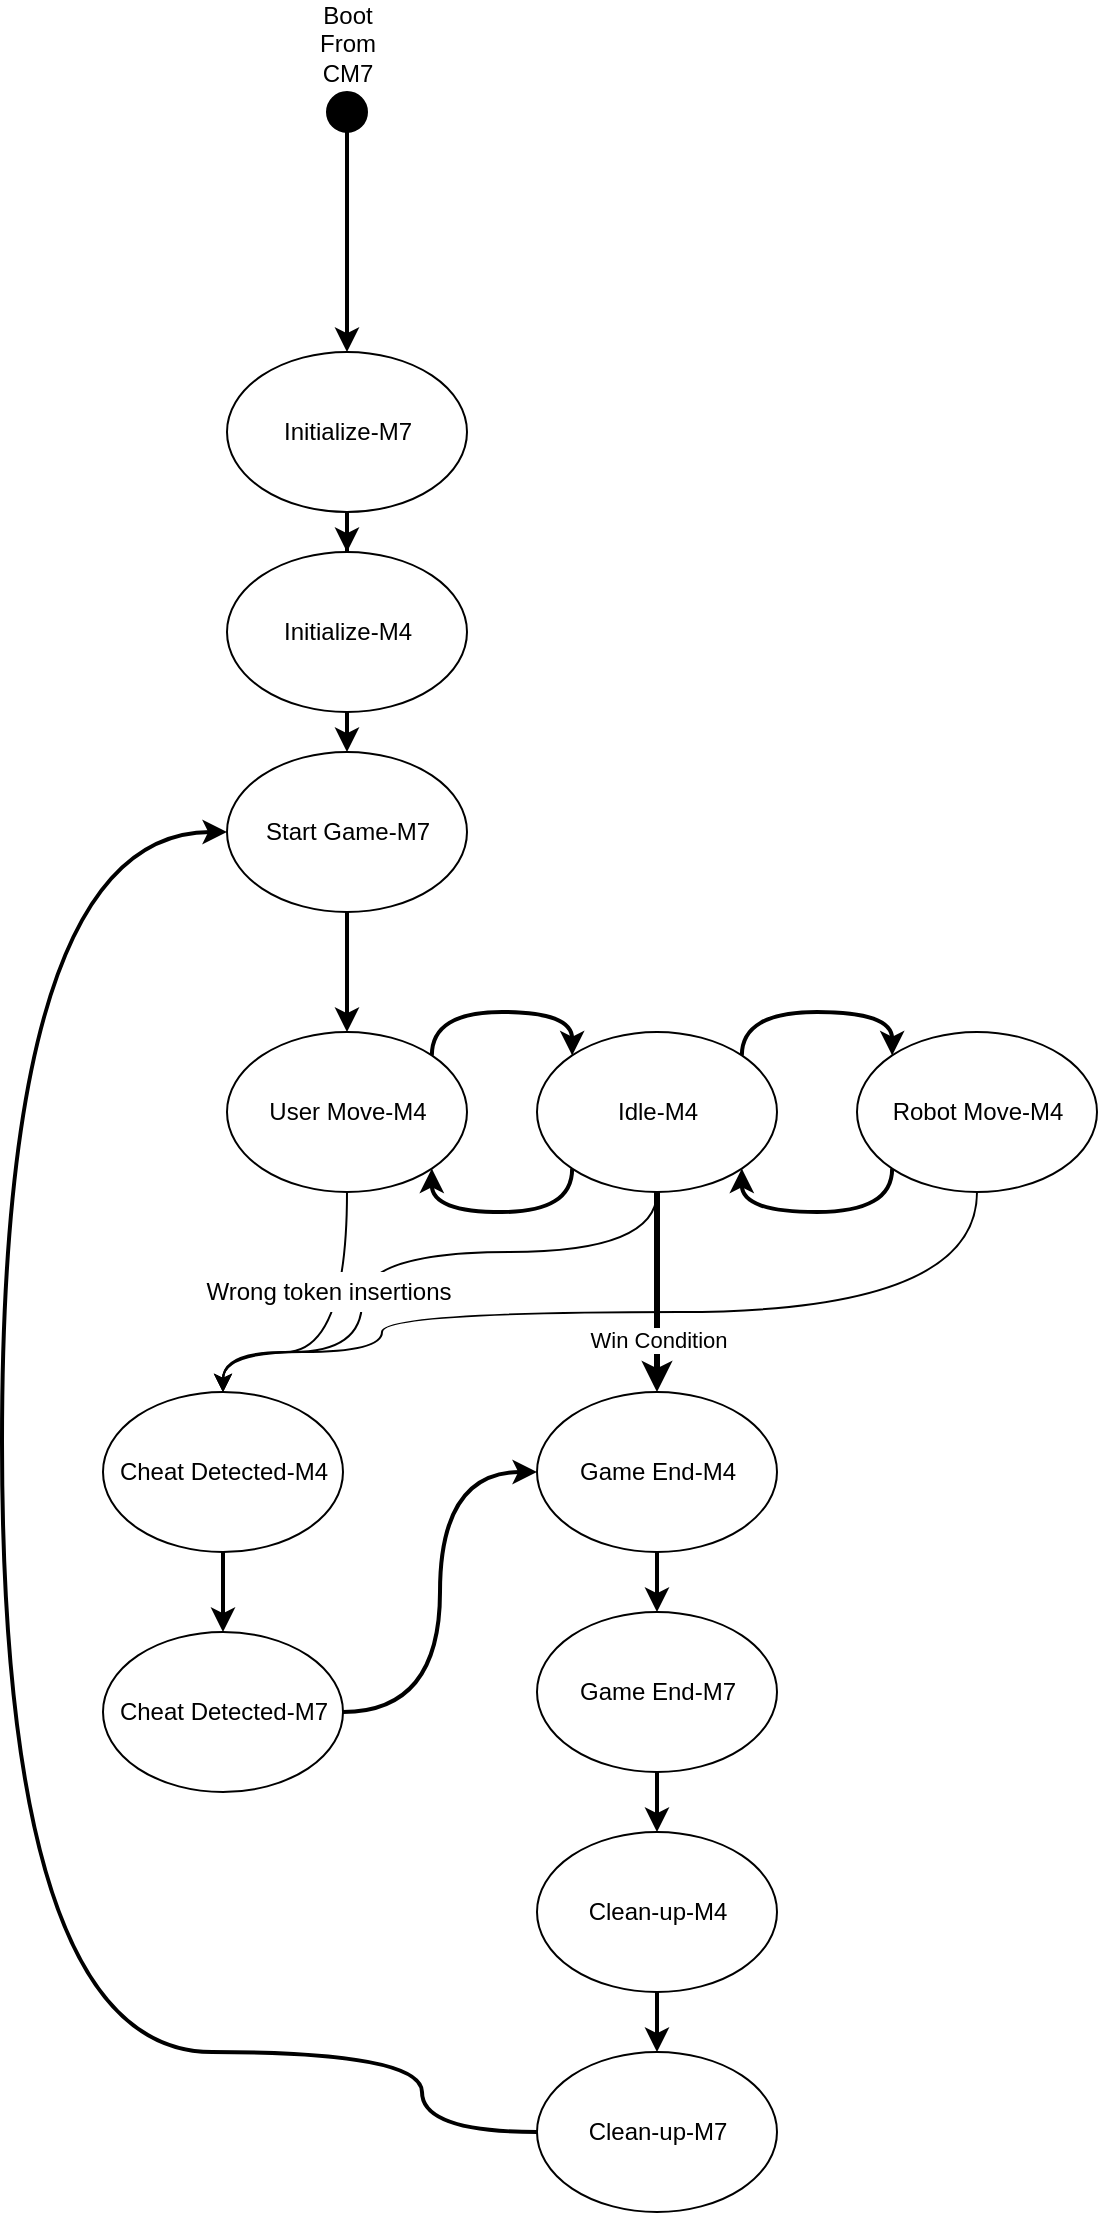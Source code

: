 <mxfile version="17.4.2" type="device"><diagram id="46IbsiD_016B_ftR7Nbg" name="combined high-level architecture"><mxGraphModel dx="1133" dy="1923" grid="1" gridSize="10" guides="1" tooltips="1" connect="1" arrows="1" fold="1" page="1" pageScale="1" pageWidth="827" pageHeight="1169" math="0" shadow="0"><root><mxCell id="0"/><mxCell id="1" parent="0"/><mxCell id="5eapew48GsPifD6KG6v_-2" style="edgeStyle=orthogonalEdgeStyle;rounded=0;orthogonalLoop=1;jettySize=auto;html=1;exitX=0.5;exitY=1;exitDx=0;exitDy=0;entryX=0.5;entryY=0;entryDx=0;entryDy=0;strokeWidth=2;" edge="1" parent="1" source="5eapew48GsPifD6KG6v_-3" target="5eapew48GsPifD6KG6v_-22"><mxGeometry relative="1" as="geometry"><mxPoint x="767.0" y="360" as="targetPoint"/></mxGeometry></mxCell><mxCell id="5eapew48GsPifD6KG6v_-3" value="Start Game-M7" style="ellipse;whiteSpace=wrap;html=1;" vertex="1" parent="1"><mxGeometry x="672.5" y="180" width="120" height="80" as="geometry"/></mxCell><mxCell id="5eapew48GsPifD6KG6v_-65" style="edgeStyle=orthogonalEdgeStyle;rounded=0;orthogonalLoop=1;jettySize=auto;html=1;entryX=0.5;entryY=0;entryDx=0;entryDy=0;strokeWidth=2;" edge="1" parent="1" source="5eapew48GsPifD6KG6v_-4" target="5eapew48GsPifD6KG6v_-14"><mxGeometry relative="1" as="geometry"/></mxCell><mxCell id="5eapew48GsPifD6KG6v_-4" value="Initialize-M7" style="ellipse;whiteSpace=wrap;html=1;" vertex="1" parent="1"><mxGeometry x="672.5" y="-20" width="120" height="80" as="geometry"/></mxCell><mxCell id="5eapew48GsPifD6KG6v_-74" value="" style="edgeStyle=orthogonalEdgeStyle;curved=1;rounded=0;orthogonalLoop=1;jettySize=auto;html=1;strokeWidth=2;" edge="1" parent="1" source="5eapew48GsPifD6KG6v_-12" target="5eapew48GsPifD6KG6v_-4"><mxGeometry relative="1" as="geometry"/></mxCell><mxCell id="5eapew48GsPifD6KG6v_-12" value="Boot From CM7" style="ellipse;whiteSpace=wrap;html=1;aspect=fixed;fillColor=#000000;textDirection=ltr;labelPosition=center;verticalLabelPosition=top;align=center;verticalAlign=bottom;" vertex="1" parent="1"><mxGeometry x="722.5" y="-150" width="20" height="20" as="geometry"/></mxCell><mxCell id="5eapew48GsPifD6KG6v_-73" value="" style="edgeStyle=orthogonalEdgeStyle;curved=1;rounded=0;orthogonalLoop=1;jettySize=auto;html=1;strokeWidth=2;" edge="1" parent="1" source="5eapew48GsPifD6KG6v_-14" target="5eapew48GsPifD6KG6v_-3"><mxGeometry relative="1" as="geometry"/></mxCell><mxCell id="5eapew48GsPifD6KG6v_-14" value="Initialize-M4" style="ellipse;whiteSpace=wrap;html=1;fillColor=#FFFFFF;" vertex="1" parent="1"><mxGeometry x="672.5" y="80" width="120" height="80" as="geometry"/></mxCell><mxCell id="5eapew48GsPifD6KG6v_-20" style="edgeStyle=orthogonalEdgeStyle;curved=1;rounded=0;orthogonalLoop=1;jettySize=auto;html=1;exitX=1;exitY=0;exitDx=0;exitDy=0;entryX=0;entryY=0;entryDx=0;entryDy=0;elbow=vertical;strokeWidth=2;" edge="1" parent="1" source="5eapew48GsPifD6KG6v_-22" target="5eapew48GsPifD6KG6v_-26"><mxGeometry relative="1" as="geometry"><Array as="points"><mxPoint x="774.5" y="310"/><mxPoint x="845.5" y="310"/></Array></mxGeometry></mxCell><mxCell id="5eapew48GsPifD6KG6v_-21" style="edgeStyle=orthogonalEdgeStyle;curved=1;rounded=0;orthogonalLoop=1;jettySize=auto;html=1;exitX=0.5;exitY=1;exitDx=0;exitDy=0;entryX=0.5;entryY=0;entryDx=0;entryDy=0;elbow=vertical;strokeWidth=1;" edge="1" parent="1" source="5eapew48GsPifD6KG6v_-22" target="5eapew48GsPifD6KG6v_-29"><mxGeometry relative="1" as="geometry"><Array as="points"><mxPoint x="733" y="480"/><mxPoint x="670" y="480"/></Array></mxGeometry></mxCell><mxCell id="5eapew48GsPifD6KG6v_-67" style="edgeStyle=orthogonalEdgeStyle;rounded=0;orthogonalLoop=1;jettySize=auto;html=1;exitX=0;exitY=1;exitDx=0;exitDy=0;entryX=1;entryY=1;entryDx=0;entryDy=0;curved=1;strokeWidth=2;" edge="1" parent="1" source="5eapew48GsPifD6KG6v_-26" target="5eapew48GsPifD6KG6v_-22"><mxGeometry relative="1" as="geometry"><Array as="points"><mxPoint x="845" y="410"/><mxPoint x="775" y="410"/></Array></mxGeometry></mxCell><mxCell id="5eapew48GsPifD6KG6v_-22" value="User Move-M4" style="ellipse;whiteSpace=wrap;html=1;" vertex="1" parent="1"><mxGeometry x="672.5" y="320" width="120" height="80" as="geometry"/></mxCell><mxCell id="5eapew48GsPifD6KG6v_-23" style="edgeStyle=orthogonalEdgeStyle;curved=1;rounded=0;orthogonalLoop=1;jettySize=auto;html=1;exitX=0;exitY=1;exitDx=0;exitDy=0;entryX=1;entryY=1;entryDx=0;entryDy=0;elbow=vertical;strokeWidth=2;" edge="1" parent="1" source="5eapew48GsPifD6KG6v_-25" target="5eapew48GsPifD6KG6v_-26"><mxGeometry relative="1" as="geometry"><Array as="points"><mxPoint x="1005.5" y="410"/><mxPoint x="929.5" y="410"/></Array></mxGeometry></mxCell><mxCell id="5eapew48GsPifD6KG6v_-24" style="edgeStyle=orthogonalEdgeStyle;curved=1;rounded=0;orthogonalLoop=1;jettySize=auto;html=1;exitX=0.5;exitY=1;exitDx=0;exitDy=0;entryX=0.5;entryY=0;entryDx=0;entryDy=0;elbow=vertical;strokeWidth=1;" edge="1" parent="1" source="5eapew48GsPifD6KG6v_-25" target="5eapew48GsPifD6KG6v_-29"><mxGeometry relative="1" as="geometry"><Array as="points"><mxPoint x="1048" y="460"/><mxPoint x="750" y="460"/><mxPoint x="750" y="480"/><mxPoint x="671" y="480"/></Array></mxGeometry></mxCell><mxCell id="5eapew48GsPifD6KG6v_-25" value="Robot Move-M4" style="ellipse;whiteSpace=wrap;html=1;" vertex="1" parent="1"><mxGeometry x="987.5" y="320" width="120" height="80" as="geometry"/></mxCell><mxCell id="5eapew48GsPifD6KG6v_-68" style="edgeStyle=orthogonalEdgeStyle;rounded=0;orthogonalLoop=1;jettySize=auto;html=1;exitX=1;exitY=0;exitDx=0;exitDy=0;entryX=0;entryY=0;entryDx=0;entryDy=0;curved=1;strokeWidth=2;" edge="1" parent="1" source="5eapew48GsPifD6KG6v_-26" target="5eapew48GsPifD6KG6v_-25"><mxGeometry relative="1" as="geometry"><Array as="points"><mxPoint x="930" y="310"/><mxPoint x="1005" y="310"/></Array></mxGeometry></mxCell><mxCell id="5eapew48GsPifD6KG6v_-69" value="Win Condition" style="edgeStyle=orthogonalEdgeStyle;curved=1;rounded=0;orthogonalLoop=1;jettySize=auto;html=1;exitX=0.5;exitY=1;exitDx=0;exitDy=0;strokeWidth=3;" edge="1" parent="1" source="5eapew48GsPifD6KG6v_-26" target="5eapew48GsPifD6KG6v_-30"><mxGeometry x="0.469" relative="1" as="geometry"><mxPoint as="offset"/></mxGeometry></mxCell><mxCell id="5eapew48GsPifD6KG6v_-26" value="Idle-M4" style="ellipse;whiteSpace=wrap;html=1;fillColor=#FFFFFF;" vertex="1" parent="1"><mxGeometry x="827.5" y="320" width="120" height="80" as="geometry"/></mxCell><mxCell id="5eapew48GsPifD6KG6v_-76" value="" style="edgeStyle=orthogonalEdgeStyle;curved=1;rounded=0;orthogonalLoop=1;jettySize=auto;html=1;strokeWidth=2;" edge="1" parent="1" source="5eapew48GsPifD6KG6v_-28" target="5eapew48GsPifD6KG6v_-75"><mxGeometry relative="1" as="geometry"/></mxCell><mxCell id="5eapew48GsPifD6KG6v_-28" value="Clean-up-M4" style="ellipse;whiteSpace=wrap;html=1;" vertex="1" parent="1"><mxGeometry x="827.5" y="720" width="120" height="80" as="geometry"/></mxCell><mxCell id="5eapew48GsPifD6KG6v_-79" value="" style="edgeStyle=orthogonalEdgeStyle;curved=1;rounded=0;orthogonalLoop=1;jettySize=auto;html=1;strokeWidth=2;" edge="1" parent="1" source="5eapew48GsPifD6KG6v_-29" target="5eapew48GsPifD6KG6v_-78"><mxGeometry relative="1" as="geometry"/></mxCell><mxCell id="5eapew48GsPifD6KG6v_-29" value="Cheat Detected-M4" style="ellipse;whiteSpace=wrap;html=1;" vertex="1" parent="1"><mxGeometry x="610.5" y="500" width="120" height="80" as="geometry"/></mxCell><mxCell id="5eapew48GsPifD6KG6v_-85" value="" style="edgeStyle=orthogonalEdgeStyle;curved=1;rounded=0;orthogonalLoop=1;jettySize=auto;html=1;strokeWidth=2;" edge="1" parent="1" source="5eapew48GsPifD6KG6v_-30" target="5eapew48GsPifD6KG6v_-84"><mxGeometry relative="1" as="geometry"/></mxCell><mxCell id="5eapew48GsPifD6KG6v_-30" value="Game End-M4" style="ellipse;whiteSpace=wrap;html=1;" vertex="1" parent="1"><mxGeometry x="827.5" y="500" width="120" height="80" as="geometry"/></mxCell><mxCell id="5eapew48GsPifD6KG6v_-31" style="edgeStyle=orthogonalEdgeStyle;curved=1;rounded=0;orthogonalLoop=1;jettySize=auto;html=1;exitX=0.5;exitY=1;exitDx=0;exitDy=0;entryX=0.5;entryY=0;entryDx=0;entryDy=0;elbow=vertical;strokeWidth=1;" edge="1" parent="1" source="5eapew48GsPifD6KG6v_-26" target="5eapew48GsPifD6KG6v_-29"><mxGeometry relative="1" as="geometry"><mxPoint x="887" y="440" as="sourcePoint"/><Array as="points"><mxPoint x="888" y="430"/><mxPoint x="740" y="430"/><mxPoint x="740" y="480"/><mxPoint x="671" y="480"/></Array></mxGeometry></mxCell><mxCell id="5eapew48GsPifD6KG6v_-72" value="Wrong token insertions" style="text;html=1;align=center;verticalAlign=middle;resizable=0;points=[];autosize=1;strokeColor=none;fillColor=default;" vertex="1" parent="1"><mxGeometry x="652.5" y="440" width="140" height="20" as="geometry"/></mxCell><mxCell id="5eapew48GsPifD6KG6v_-77" style="edgeStyle=orthogonalEdgeStyle;curved=1;rounded=0;orthogonalLoop=1;jettySize=auto;html=1;entryX=0;entryY=0.5;entryDx=0;entryDy=0;strokeWidth=2;exitX=0;exitY=0.5;exitDx=0;exitDy=0;" edge="1" parent="1" source="5eapew48GsPifD6KG6v_-75" target="5eapew48GsPifD6KG6v_-3"><mxGeometry relative="1" as="geometry"><Array as="points"><mxPoint x="770" y="870"/><mxPoint x="770" y="830"/><mxPoint x="560" y="830"/><mxPoint x="560" y="220"/></Array></mxGeometry></mxCell><mxCell id="5eapew48GsPifD6KG6v_-75" value="Clean-up-M7" style="ellipse;whiteSpace=wrap;html=1;" vertex="1" parent="1"><mxGeometry x="827.5" y="830" width="120" height="80" as="geometry"/></mxCell><mxCell id="5eapew48GsPifD6KG6v_-80" style="edgeStyle=orthogonalEdgeStyle;curved=1;rounded=0;orthogonalLoop=1;jettySize=auto;html=1;exitX=1;exitY=0.5;exitDx=0;exitDy=0;entryX=0;entryY=0.5;entryDx=0;entryDy=0;strokeWidth=2;" edge="1" parent="1" source="5eapew48GsPifD6KG6v_-78" target="5eapew48GsPifD6KG6v_-30"><mxGeometry relative="1" as="geometry"/></mxCell><mxCell id="5eapew48GsPifD6KG6v_-78" value="Cheat Detected-M7" style="ellipse;whiteSpace=wrap;html=1;" vertex="1" parent="1"><mxGeometry x="610.5" y="620" width="120" height="80" as="geometry"/></mxCell><mxCell id="5eapew48GsPifD6KG6v_-86" value="" style="edgeStyle=orthogonalEdgeStyle;curved=1;rounded=0;orthogonalLoop=1;jettySize=auto;html=1;strokeWidth=2;" edge="1" parent="1" source="5eapew48GsPifD6KG6v_-84" target="5eapew48GsPifD6KG6v_-28"><mxGeometry relative="1" as="geometry"/></mxCell><mxCell id="5eapew48GsPifD6KG6v_-84" value="Game End-M7" style="ellipse;whiteSpace=wrap;html=1;" vertex="1" parent="1"><mxGeometry x="827.5" y="610" width="120" height="80" as="geometry"/></mxCell></root></mxGraphModel></diagram></mxfile>